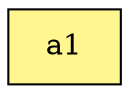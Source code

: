 digraph G {
rankdir=BT;ranksep="2.0";
"a1" [shape=record,fillcolor=khaki1,style=filled,label="{a1}"];
}